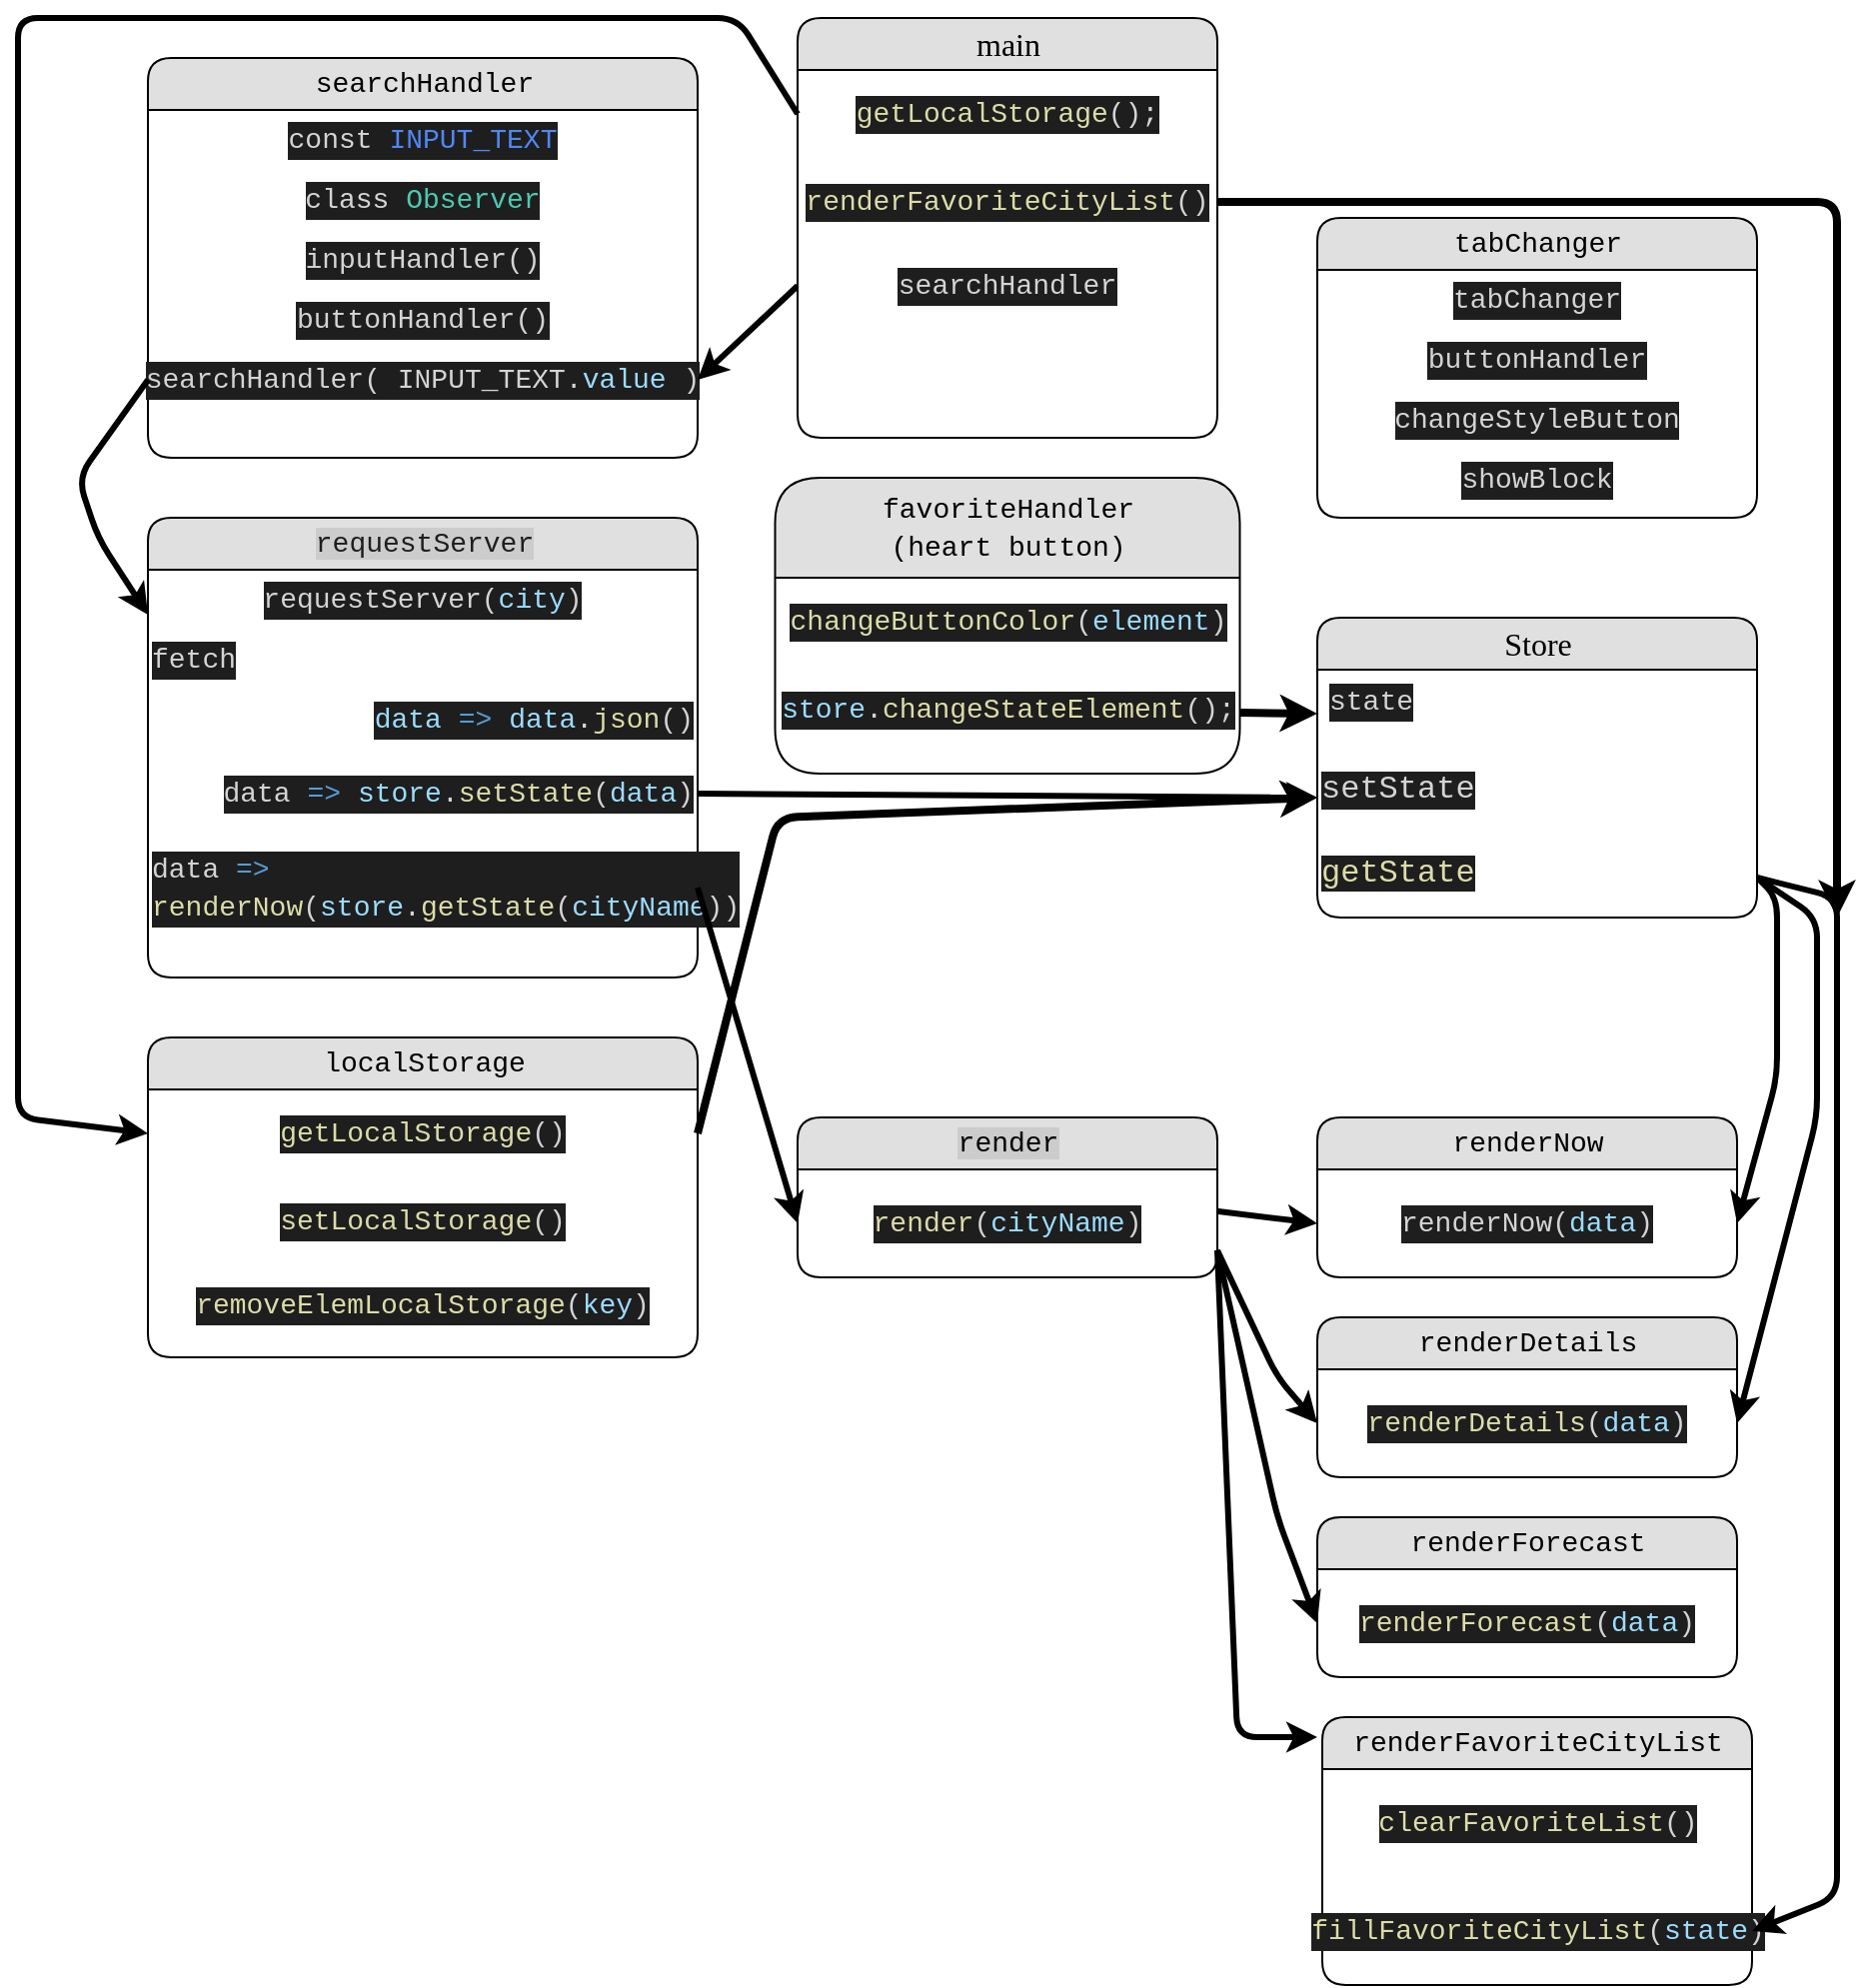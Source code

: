 <mxfile>
    <diagram name="Page-1" id="5d7acffa-a066-3a61-03fe-96351882024d">
        <mxGraphModel dx="870" dy="1384" grid="1" gridSize="10" guides="1" tooltips="1" connect="1" arrows="1" fold="1" page="1" pageScale="1" pageWidth="1100" pageHeight="850" background="#ffffff" math="0" shadow="0">
            <root>
                <mxCell id="0"/>
                <mxCell id="1" parent="0"/>
                <mxCell id="lC9jGFSn0Ve7Qptm86X1-25" value="&lt;div style=&quot;font-family: Consolas, &amp;quot;Courier New&amp;quot;, monospace; font-size: 14px; line-height: 19px;&quot;&gt;&lt;font style=&quot;&quot; color=&quot;#000000&quot;&gt;tabChanger&lt;/font&gt;&lt;/div&gt;" style="swimlane;html=1;fontStyle=0;childLayout=stackLayout;horizontal=1;startSize=26;fillColor=#e0e0e0;horizontalStack=0;resizeParent=1;resizeLast=0;collapsible=1;marginBottom=0;swimlaneFillColor=#ffffff;align=center;rounded=1;shadow=0;comic=0;labelBackgroundColor=none;strokeWidth=1;fontFamily=Verdana;fontSize=12" parent="1" vertex="1">
                    <mxGeometry x="830" y="30" width="220" height="150" as="geometry"/>
                </mxCell>
                <mxCell id="lC9jGFSn0Ve7Qptm86X1-26" value="&lt;div style=&quot;color: rgb(212, 212, 212); background-color: rgb(30, 30, 30); font-family: Consolas, &amp;quot;Courier New&amp;quot;, monospace; font-size: 14px; line-height: 19px;&quot;&gt;&lt;div style=&quot;line-height: 19px;&quot;&gt;tabChanger&lt;/div&gt;&lt;/div&gt;" style="text;html=1;strokeColor=none;fillColor=none;align=center;verticalAlign=middle;whiteSpace=wrap;rounded=0;strokeWidth=4;" parent="lC9jGFSn0Ve7Qptm86X1-25" vertex="1">
                    <mxGeometry y="26" width="220" height="30" as="geometry"/>
                </mxCell>
                <mxCell id="lC9jGFSn0Ve7Qptm86X1-27" value="&lt;div style=&quot;color: rgb(212, 212, 212); background-color: rgb(30, 30, 30); font-family: Consolas, &amp;quot;Courier New&amp;quot;, monospace; font-size: 14px; line-height: 19px;&quot;&gt;&lt;div style=&quot;line-height: 19px;&quot;&gt;buttonHandler&lt;/div&gt;&lt;/div&gt;" style="text;html=1;strokeColor=none;fillColor=none;align=center;verticalAlign=middle;whiteSpace=wrap;rounded=0;" parent="lC9jGFSn0Ve7Qptm86X1-25" vertex="1">
                    <mxGeometry y="56" width="220" height="30" as="geometry"/>
                </mxCell>
                <mxCell id="lC9jGFSn0Ve7Qptm86X1-29" value="&lt;div style=&quot;color: rgb(212, 212, 212); background-color: rgb(30, 30, 30); font-family: Consolas, &amp;quot;Courier New&amp;quot;, monospace; font-size: 14px; line-height: 19px;&quot;&gt;&lt;div style=&quot;line-height: 19px;&quot;&gt;&lt;div style=&quot;line-height: 19px;&quot;&gt;changeStyleButton&lt;/div&gt;&lt;/div&gt;&lt;/div&gt;" style="text;html=1;strokeColor=none;fillColor=none;align=center;verticalAlign=middle;whiteSpace=wrap;rounded=0;" parent="lC9jGFSn0Ve7Qptm86X1-25" vertex="1">
                    <mxGeometry y="86" width="220" height="30" as="geometry"/>
                </mxCell>
                <mxCell id="lC9jGFSn0Ve7Qptm86X1-30" value="&lt;div style=&quot;color: rgb(212, 212, 212); background-color: rgb(30, 30, 30); font-family: Consolas, &amp;quot;Courier New&amp;quot;, monospace; font-size: 14px; line-height: 19px;&quot;&gt;&lt;div style=&quot;line-height: 19px;&quot;&gt;&lt;div style=&quot;line-height: 19px;&quot;&gt;showBlock&lt;/div&gt;&lt;/div&gt;&lt;/div&gt;" style="text;html=1;strokeColor=none;fillColor=none;align=center;verticalAlign=middle;whiteSpace=wrap;rounded=0;" parent="lC9jGFSn0Ve7Qptm86X1-25" vertex="1">
                    <mxGeometry y="116" width="220" height="30" as="geometry"/>
                </mxCell>
                <mxCell id="lC9jGFSn0Ve7Qptm86X1-32" value="&lt;div style=&quot;font-family: Consolas, &amp;quot;Courier New&amp;quot;, monospace; font-size: 14px; line-height: 19px;&quot;&gt;&lt;font style=&quot;&quot; color=&quot;#000000&quot;&gt;searchHandler&lt;/font&gt;&lt;/div&gt;" style="swimlane;html=1;fontStyle=0;childLayout=stackLayout;horizontal=1;startSize=26;fillColor=#e0e0e0;horizontalStack=0;resizeParent=1;resizeLast=0;collapsible=1;marginBottom=0;swimlaneFillColor=#ffffff;align=center;rounded=1;shadow=0;comic=0;labelBackgroundColor=none;strokeWidth=1;fontFamily=Verdana;fontSize=12" parent="1" vertex="1">
                    <mxGeometry x="245" y="-50" width="275" height="200" as="geometry"/>
                </mxCell>
                <mxCell id="lC9jGFSn0Ve7Qptm86X1-33" value="&lt;div style=&quot;color: rgb(212, 212, 212); background-color: rgb(30, 30, 30); font-family: Consolas, &amp;quot;Courier New&amp;quot;, monospace; font-size: 14px; line-height: 19px;&quot;&gt;&lt;div style=&quot;line-height: 19px;&quot;&gt;&lt;div style=&quot;line-height: 19px;&quot;&gt;const &lt;span style=&quot;color: #5087f5;&quot;&gt;INPUT_TEXT&lt;/span&gt;&lt;/div&gt;&lt;/div&gt;&lt;/div&gt;" style="text;html=1;strokeColor=none;fillColor=none;align=center;verticalAlign=middle;whiteSpace=wrap;rounded=0;strokeWidth=4;" parent="lC9jGFSn0Ve7Qptm86X1-32" vertex="1">
                    <mxGeometry y="26" width="275" height="30" as="geometry"/>
                </mxCell>
                <mxCell id="lC9jGFSn0Ve7Qptm86X1-35" value="&lt;div style=&quot;color: rgb(212, 212, 212); background-color: rgb(30, 30, 30); font-family: Consolas, &amp;quot;Courier New&amp;quot;, monospace; font-size: 14px; line-height: 19px;&quot;&gt;&lt;div style=&quot;line-height: 19px;&quot;&gt;&lt;div style=&quot;line-height: 19px;&quot;&gt;class &lt;span style=&quot;color: #4ec9b0;&quot;&gt;Observer&lt;/span&gt;&lt;/div&gt;&lt;/div&gt;&lt;/div&gt;" style="text;html=1;strokeColor=none;fillColor=none;align=center;verticalAlign=middle;whiteSpace=wrap;rounded=0;" parent="lC9jGFSn0Ve7Qptm86X1-32" vertex="1">
                    <mxGeometry y="56" width="275" height="30" as="geometry"/>
                </mxCell>
                <mxCell id="lC9jGFSn0Ve7Qptm86X1-36" value="&lt;div style=&quot;color: rgb(212, 212, 212); background-color: rgb(30, 30, 30); font-family: Consolas, &amp;quot;Courier New&amp;quot;, monospace; font-size: 14px; line-height: 19px;&quot;&gt;&lt;div style=&quot;line-height: 19px;&quot;&gt;&lt;div style=&quot;line-height: 19px;&quot;&gt;inputHandler()&lt;/div&gt;&lt;/div&gt;&lt;/div&gt;" style="text;html=1;strokeColor=none;fillColor=none;align=center;verticalAlign=middle;whiteSpace=wrap;rounded=0;" parent="lC9jGFSn0Ve7Qptm86X1-32" vertex="1">
                    <mxGeometry y="86" width="275" height="30" as="geometry"/>
                </mxCell>
                <mxCell id="lC9jGFSn0Ve7Qptm86X1-37" value="&lt;div style=&quot;color: rgb(212, 212, 212); background-color: rgb(30, 30, 30); font-family: Consolas, &amp;quot;Courier New&amp;quot;, monospace; font-size: 14px; line-height: 19px;&quot;&gt;&lt;div style=&quot;line-height: 19px;&quot;&gt;&lt;div style=&quot;line-height: 19px;&quot;&gt;buttonHandler()&lt;/div&gt;&lt;/div&gt;&lt;/div&gt;" style="text;html=1;strokeColor=none;fillColor=none;align=center;verticalAlign=middle;whiteSpace=wrap;rounded=0;" parent="lC9jGFSn0Ve7Qptm86X1-32" vertex="1">
                    <mxGeometry y="116" width="275" height="30" as="geometry"/>
                </mxCell>
                <mxCell id="lC9jGFSn0Ve7Qptm86X1-38" value="&lt;div style=&quot;color: rgb(212, 212, 212); background-color: rgb(30, 30, 30); font-family: Consolas, &amp;quot;Courier New&amp;quot;, monospace; font-size: 14px; line-height: 19px;&quot;&gt;&lt;div style=&quot;line-height: 19px;&quot;&gt;&lt;div style=&quot;line-height: 19px;&quot;&gt;searchHandler(&amp;nbsp;INPUT_TEXT&lt;span style=&quot;&quot;&gt;.&lt;/span&gt;&lt;span style=&quot;color: rgb(156, 220, 254);&quot;&gt;value&amp;nbsp;&lt;/span&gt;)&lt;/div&gt;&lt;/div&gt;&lt;/div&gt;" style="text;html=1;strokeColor=none;fillColor=none;align=center;verticalAlign=middle;whiteSpace=wrap;rounded=0;" parent="lC9jGFSn0Ve7Qptm86X1-32" vertex="1">
                    <mxGeometry y="146" width="275" height="30" as="geometry"/>
                </mxCell>
                <mxCell id="lC9jGFSn0Ve7Qptm86X1-41" value="&lt;div style=&quot;font-family: Consolas, &amp;quot;Courier New&amp;quot;, monospace; font-size: 14px; line-height: 19px;&quot;&gt;&lt;font style=&quot;background-color: rgb(204, 204, 204);&quot; color=&quot;#1e1e1e&quot;&gt;requestServer&lt;/font&gt;&lt;/div&gt;" style="swimlane;html=1;fontStyle=0;childLayout=stackLayout;horizontal=1;startSize=26;fillColor=#e0e0e0;horizontalStack=0;resizeParent=1;resizeLast=0;collapsible=1;marginBottom=0;swimlaneFillColor=#ffffff;align=center;rounded=1;shadow=0;comic=0;labelBackgroundColor=none;strokeWidth=1;fontFamily=Verdana;fontSize=12" parent="1" vertex="1">
                    <mxGeometry x="245" y="180" width="275" height="230" as="geometry"/>
                </mxCell>
                <mxCell id="lC9jGFSn0Ve7Qptm86X1-42" value="&lt;div style=&quot;color: rgb(212, 212, 212); background-color: rgb(30, 30, 30); font-family: Consolas, &amp;quot;Courier New&amp;quot;, monospace; font-size: 14px; line-height: 19px;&quot;&gt;&lt;div style=&quot;line-height: 19px;&quot;&gt;requestServer(&lt;span style=&quot;color: #9cdcfe;&quot;&gt;city&lt;/span&gt;)&lt;/div&gt;&lt;/div&gt;" style="text;html=1;strokeColor=none;fillColor=none;align=center;verticalAlign=middle;whiteSpace=wrap;rounded=0;strokeWidth=4;" parent="lC9jGFSn0Ve7Qptm86X1-41" vertex="1">
                    <mxGeometry y="26" width="275" height="30" as="geometry"/>
                </mxCell>
                <mxCell id="lC9jGFSn0Ve7Qptm86X1-44" value="&lt;div style=&quot;color: rgb(212, 212, 212); background-color: rgb(30, 30, 30); font-family: Consolas, &amp;quot;Courier New&amp;quot;, monospace; font-size: 14px; line-height: 19px;&quot;&gt;&lt;div style=&quot;line-height: 19px;&quot;&gt;fetch&lt;/div&gt;&lt;/div&gt;" style="text;html=1;strokeColor=none;fillColor=none;align=left;verticalAlign=middle;whiteSpace=wrap;rounded=0;strokeWidth=4;" parent="lC9jGFSn0Ve7Qptm86X1-41" vertex="1">
                    <mxGeometry y="56" width="275" height="30" as="geometry"/>
                </mxCell>
                <mxCell id="lC9jGFSn0Ve7Qptm86X1-46" value="&lt;div style=&quot;color: rgb(212, 212, 212); background-color: rgb(30, 30, 30); font-family: Consolas, &amp;quot;Courier New&amp;quot;, monospace; font-size: 14px; line-height: 19px;&quot;&gt;&lt;div style=&quot;line-height: 19px;&quot;&gt;&lt;div style=&quot;line-height: 19px;&quot;&gt;&lt;span style=&quot;color: #9cdcfe;&quot;&gt;data&lt;/span&gt; &lt;span style=&quot;color: #569cd6;&quot;&gt;=&amp;gt;&lt;/span&gt; &lt;span style=&quot;color: #9cdcfe;&quot;&gt;data&lt;/span&gt;.&lt;span style=&quot;color: #dcdcaa;&quot;&gt;json&lt;/span&gt;()&lt;/div&gt;&lt;/div&gt;&lt;/div&gt;" style="text;html=1;strokeColor=none;fillColor=none;align=right;verticalAlign=middle;whiteSpace=wrap;rounded=0;strokeWidth=4;" parent="lC9jGFSn0Ve7Qptm86X1-41" vertex="1">
                    <mxGeometry y="86" width="275" height="30" as="geometry"/>
                </mxCell>
                <mxCell id="lC9jGFSn0Ve7Qptm86X1-47" value="&lt;div style=&quot;color: rgb(212, 212, 212); background-color: rgb(30, 30, 30); font-family: Consolas, &amp;quot;Courier New&amp;quot;, monospace; font-size: 14px; line-height: 19px;&quot;&gt;&lt;div style=&quot;line-height: 19px;&quot;&gt;&lt;div style=&quot;line-height: 19px;&quot;&gt;data &lt;span style=&quot;color: #569cd6;&quot;&gt;=&amp;gt;&lt;/span&gt; &lt;span style=&quot;color: #9cdcfe;&quot;&gt;store&lt;/span&gt;.&lt;span style=&quot;color: #dcdcaa;&quot;&gt;setState&lt;/span&gt;(&lt;span style=&quot;color: #9cdcfe;&quot;&gt;data&lt;/span&gt;)&lt;/div&gt;&lt;/div&gt;&lt;/div&gt;" style="text;html=1;strokeColor=none;fillColor=none;align=right;verticalAlign=middle;whiteSpace=wrap;rounded=0;strokeWidth=4;" parent="lC9jGFSn0Ve7Qptm86X1-41" vertex="1">
                    <mxGeometry y="116" width="275" height="44" as="geometry"/>
                </mxCell>
                <mxCell id="68" value="&lt;div style=&quot;color: rgb(212, 212, 212); background-color: rgb(30, 30, 30); font-family: Consolas, &amp;quot;Courier New&amp;quot;, monospace; font-size: 14px; line-height: 19px;&quot;&gt;&lt;div style=&quot;line-height: 19px;&quot;&gt;&lt;div style=&quot;line-height: 19px;&quot;&gt;data &lt;span style=&quot;color: #569cd6;&quot;&gt;=&amp;gt;&lt;/span&gt; &lt;span style=&quot;color: #dcdcaa;&quot;&gt;renderNow&lt;/span&gt;(&lt;span style=&quot;color: #9cdcfe;&quot;&gt;store&lt;/span&gt;.&lt;span style=&quot;color: #dcdcaa;&quot;&gt;getState&lt;/span&gt;(&lt;span style=&quot;color: #9cdcfe;&quot;&gt;cityName&lt;/span&gt;))&lt;/div&gt;&lt;/div&gt;&lt;/div&gt;" style="text;html=1;strokeColor=none;fillColor=none;align=left;verticalAlign=middle;whiteSpace=wrap;rounded=0;strokeWidth=4;" parent="lC9jGFSn0Ve7Qptm86X1-41" vertex="1">
                    <mxGeometry y="160" width="275" height="50" as="geometry"/>
                </mxCell>
                <mxCell id="lC9jGFSn0Ve7Qptm86X1-50" value="&lt;div style=&quot;font-family: Consolas, &amp;quot;Courier New&amp;quot;, monospace; font-size: 14px; line-height: 19px;&quot;&gt;&lt;span style=&quot;background-color: rgb(204, 204, 204);&quot;&gt;&lt;font color=&quot;#000000&quot;&gt;render&lt;/font&gt;&lt;/span&gt;&lt;/div&gt;" style="swimlane;html=1;fontStyle=0;childLayout=stackLayout;horizontal=1;startSize=26;fillColor=#e0e0e0;horizontalStack=0;resizeParent=1;resizeLast=0;collapsible=1;marginBottom=0;swimlaneFillColor=#ffffff;align=center;rounded=1;shadow=0;comic=0;labelBackgroundColor=none;strokeWidth=1;fontFamily=Verdana;fontSize=12" parent="1" vertex="1">
                    <mxGeometry x="570" y="480" width="210" height="80" as="geometry"/>
                </mxCell>
                <mxCell id="lC9jGFSn0Ve7Qptm86X1-51" value="&lt;div style=&quot;color: rgb(212, 212, 212); background-color: rgb(30, 30, 30); font-family: Consolas, &amp;quot;Courier New&amp;quot;, monospace; font-size: 14px; line-height: 19px;&quot;&gt;&lt;div style=&quot;line-height: 19px;&quot;&gt;&lt;div style=&quot;line-height: 19px;&quot;&gt;&lt;span style=&quot;color: #dcdcaa;&quot;&gt;render&lt;/span&gt;(&lt;span style=&quot;color: #9cdcfe;&quot;&gt;cityName&lt;/span&gt;)&lt;/div&gt;&lt;/div&gt;&lt;/div&gt;" style="text;html=1;strokeColor=none;fillColor=none;align=center;verticalAlign=middle;whiteSpace=wrap;rounded=0;strokeWidth=4;" parent="lC9jGFSn0Ve7Qptm86X1-50" vertex="1">
                    <mxGeometry y="26" width="210" height="54" as="geometry"/>
                </mxCell>
                <mxCell id="7" style="edgeStyle=none;html=1;exitX=0;exitY=0.5;exitDx=0;exitDy=0;strokeColor=#000000;strokeWidth=3;entryX=1;entryY=0.5;entryDx=0;entryDy=0;" parent="1" source="21" target="lC9jGFSn0Ve7Qptm86X1-38" edge="1">
                    <mxGeometry relative="1" as="geometry">
                        <mxPoint x="400" y="240" as="targetPoint"/>
                    </mxGeometry>
                </mxCell>
                <mxCell id="8" style="edgeStyle=none;html=1;exitX=0;exitY=0.5;exitDx=0;exitDy=0;entryX=0;entryY=0.75;entryDx=0;entryDy=0;strokeColor=#000000;strokeWidth=3;" parent="1" source="lC9jGFSn0Ve7Qptm86X1-38" target="lC9jGFSn0Ve7Qptm86X1-42" edge="1">
                    <mxGeometry relative="1" as="geometry">
                        <Array as="points">
                            <mxPoint x="210" y="160"/>
                            <mxPoint x="220" y="190"/>
                        </Array>
                    </mxGeometry>
                </mxCell>
                <mxCell id="9" style="edgeStyle=none;html=1;exitX=1;exitY=0.5;exitDx=0;exitDy=0;strokeColor=#000000;strokeWidth=3;entryX=0;entryY=0.5;entryDx=0;entryDy=0;" parent="1" source="lC9jGFSn0Ve7Qptm86X1-47" target="15" edge="1">
                    <mxGeometry relative="1" as="geometry">
                        <mxPoint x="640" y="270" as="targetPoint"/>
                    </mxGeometry>
                </mxCell>
                <mxCell id="10" style="edgeStyle=none;html=1;exitX=1;exitY=0.5;exitDx=0;exitDy=0;strokeColor=#000000;strokeWidth=3;entryX=0;entryY=0.5;entryDx=0;entryDy=0;" parent="1" source="68" target="lC9jGFSn0Ve7Qptm86X1-51" edge="1">
                    <mxGeometry relative="1" as="geometry">
                        <mxPoint x="420" y="520" as="targetPoint"/>
                    </mxGeometry>
                </mxCell>
                <mxCell id="43" value="&lt;div style=&quot;font-family: Consolas, &amp;quot;Courier New&amp;quot;, monospace; font-size: 14px; line-height: 19px;&quot;&gt;&lt;font style=&quot;&quot; color=&quot;#000000&quot;&gt;renderNow&lt;/font&gt;&lt;/div&gt;" style="swimlane;html=1;fontStyle=0;childLayout=stackLayout;horizontal=1;startSize=26;fillColor=#e0e0e0;horizontalStack=0;resizeParent=1;resizeLast=0;collapsible=1;marginBottom=0;swimlaneFillColor=#ffffff;align=center;rounded=1;shadow=0;comic=0;labelBackgroundColor=none;strokeWidth=1;fontFamily=Verdana;fontSize=12" parent="1" vertex="1">
                    <mxGeometry x="830" y="480" width="210" height="80" as="geometry"/>
                </mxCell>
                <mxCell id="44" value="&lt;div style=&quot;color: rgb(212, 212, 212); background-color: rgb(30, 30, 30); font-family: Consolas, &amp;quot;Courier New&amp;quot;, monospace; font-size: 14px; line-height: 19px;&quot;&gt;&lt;div style=&quot;line-height: 19px;&quot;&gt;renderNow(&lt;span style=&quot;color: #9cdcfe;&quot;&gt;data&lt;/span&gt;)&lt;/div&gt;&lt;/div&gt;" style="text;html=1;strokeColor=none;fillColor=none;align=center;verticalAlign=middle;whiteSpace=wrap;rounded=0;strokeWidth=4;" parent="43" vertex="1">
                    <mxGeometry y="26" width="210" height="54" as="geometry"/>
                </mxCell>
                <mxCell id="52" style="edgeStyle=none;html=1;exitX=0.998;exitY=0.387;exitDx=0;exitDy=0;entryX=0;entryY=0.5;entryDx=0;entryDy=0;strokeColor=#000000;strokeWidth=3;exitPerimeter=0;" parent="1" source="lC9jGFSn0Ve7Qptm86X1-51" target="44" edge="1">
                    <mxGeometry relative="1" as="geometry"/>
                </mxCell>
                <mxCell id="54" value="&lt;div style=&quot;font-family: Consolas, &amp;quot;Courier New&amp;quot;, monospace; font-size: 14px; line-height: 19px;&quot;&gt;&lt;div style=&quot;line-height: 19px;&quot;&gt;&lt;font style=&quot;&quot; color=&quot;#000000&quot;&gt;renderDetails&lt;/font&gt;&lt;/div&gt;&lt;/div&gt;" style="swimlane;html=1;fontStyle=0;childLayout=stackLayout;horizontal=1;startSize=26;fillColor=#e0e0e0;horizontalStack=0;resizeParent=1;resizeLast=0;collapsible=1;marginBottom=0;swimlaneFillColor=#ffffff;align=center;rounded=1;shadow=0;comic=0;labelBackgroundColor=none;strokeWidth=1;fontFamily=Verdana;fontSize=12" parent="1" vertex="1">
                    <mxGeometry x="830" y="580" width="210" height="80" as="geometry"/>
                </mxCell>
                <mxCell id="55" value="&lt;div style=&quot;color: rgb(212, 212, 212); background-color: rgb(30, 30, 30); font-family: Consolas, &amp;quot;Courier New&amp;quot;, monospace; font-size: 14px; line-height: 19px;&quot;&gt;&lt;div style=&quot;line-height: 19px;&quot;&gt;&lt;div style=&quot;line-height: 19px;&quot;&gt;&lt;div style=&quot;line-height: 19px;&quot;&gt;&lt;span style=&quot;color: #dcdcaa;&quot;&gt;renderDetails&lt;/span&gt;(&lt;span style=&quot;color: #9cdcfe;&quot;&gt;data&lt;/span&gt;)&lt;/div&gt;&lt;/div&gt;&lt;/div&gt;&lt;/div&gt;" style="text;html=1;strokeColor=none;fillColor=none;align=center;verticalAlign=middle;whiteSpace=wrap;rounded=0;strokeWidth=4;" parent="54" vertex="1">
                    <mxGeometry y="26" width="210" height="54" as="geometry"/>
                </mxCell>
                <mxCell id="57" style="edgeStyle=none;html=1;exitX=1;exitY=0.75;exitDx=0;exitDy=0;entryX=0;entryY=0.5;entryDx=0;entryDy=0;strokeColor=#000000;strokeWidth=3;" parent="1" source="lC9jGFSn0Ve7Qptm86X1-51" target="55" edge="1">
                    <mxGeometry relative="1" as="geometry">
                        <mxPoint x="599.58" y="481.898" as="sourcePoint"/>
                        <mxPoint x="650" y="513" as="targetPoint"/>
                        <Array as="points">
                            <mxPoint x="810" y="610"/>
                        </Array>
                    </mxGeometry>
                </mxCell>
                <mxCell id="59" style="edgeStyle=none;html=1;exitX=1;exitY=0.5;exitDx=0;exitDy=0;entryX=1;entryY=0.5;entryDx=0;entryDy=0;strokeColor=#000000;strokeWidth=3;" parent="1" source="16" target="44" edge="1">
                    <mxGeometry relative="1" as="geometry">
                        <mxPoint x="599.58" y="481.898" as="sourcePoint"/>
                        <mxPoint x="650" y="513" as="targetPoint"/>
                        <Array as="points">
                            <mxPoint x="1060" y="370"/>
                            <mxPoint x="1060" y="460"/>
                        </Array>
                    </mxGeometry>
                </mxCell>
                <mxCell id="60" style="edgeStyle=none;html=1;exitX=1;exitY=0.5;exitDx=0;exitDy=0;entryX=1;entryY=0.5;entryDx=0;entryDy=0;strokeColor=#000000;strokeWidth=3;" parent="1" source="16" target="55" edge="1">
                    <mxGeometry relative="1" as="geometry">
                        <mxPoint x="1030" y="370.0" as="sourcePoint"/>
                        <mxPoint x="860" y="513" as="targetPoint"/>
                        <Array as="points">
                            <mxPoint x="1080" y="380"/>
                            <mxPoint x="1080" y="480"/>
                        </Array>
                    </mxGeometry>
                </mxCell>
                <mxCell id="13" value="&lt;font color=&quot;#000000&quot; style=&quot;font-size: 16px;&quot;&gt;Store&lt;/font&gt;" style="swimlane;html=1;fontStyle=0;childLayout=stackLayout;horizontal=1;startSize=26;fillColor=#e0e0e0;horizontalStack=0;resizeParent=1;resizeLast=0;collapsible=1;marginBottom=0;swimlaneFillColor=#ffffff;align=center;rounded=1;shadow=0;comic=0;labelBackgroundColor=none;strokeWidth=1;fontFamily=Verdana;fontSize=12" parent="1" vertex="1">
                    <mxGeometry x="830" y="230" width="220" height="150" as="geometry"/>
                </mxCell>
                <mxCell id="14" value="&lt;div style=&quot;color: rgb(212, 212, 212); background-color: rgb(30, 30, 30); font-family: Consolas, &amp;quot;Courier New&amp;quot;, monospace; font-size: 14px; line-height: 19px;&quot;&gt;state&lt;/div&gt;" style="text;html=1;strokeColor=none;fillColor=none;spacingLeft=4;spacingRight=4;whiteSpace=wrap;overflow=hidden;rotatable=0;points=[[0,0.5],[1,0.5]];portConstraint=eastwest;" parent="13" vertex="1">
                    <mxGeometry y="26" width="220" height="44" as="geometry"/>
                </mxCell>
                <mxCell id="15" value="&lt;div style=&quot;color: rgb(212, 212, 212); background-color: rgb(30, 30, 30); font-family: Consolas, &amp;quot;Courier New&amp;quot;, monospace; font-weight: normal; font-size: 16px; line-height: 19px;&quot;&gt;&lt;div style=&quot;line-height: 19px; font-size: 16px;&quot;&gt;setState&lt;/div&gt;&lt;/div&gt;" style="text;whiteSpace=wrap;html=1;arcSize=12;fontSize=16;" parent="13" vertex="1">
                    <mxGeometry y="70" width="220" height="40" as="geometry"/>
                </mxCell>
                <mxCell id="16" value="&lt;div style=&quot;&quot;&gt;&lt;span style=&quot;background-color: rgb(30, 30, 30); color: rgb(220, 220, 170); font-family: Consolas, &amp;quot;Courier New&amp;quot;, monospace;&quot;&gt;getState&lt;/span&gt;&lt;/div&gt;" style="text;whiteSpace=wrap;html=1;arcSize=12;fontSize=16;align=left;" parent="13" vertex="1">
                    <mxGeometry y="110" width="220" height="40" as="geometry"/>
                </mxCell>
                <mxCell id="18" value="&lt;font color=&quot;#000000&quot; style=&quot;font-size: 16px;&quot;&gt;main&lt;/font&gt;" style="swimlane;html=1;fontStyle=0;childLayout=stackLayout;horizontal=1;startSize=26;fillColor=#e0e0e0;horizontalStack=0;resizeParent=1;resizeLast=0;collapsible=1;marginBottom=0;swimlaneFillColor=#ffffff;align=center;rounded=1;shadow=0;comic=0;labelBackgroundColor=none;strokeWidth=1;fontFamily=Verdana;fontSize=12" parent="1" vertex="1">
                    <mxGeometry x="570" y="-70" width="210" height="210" as="geometry"/>
                </mxCell>
                <mxCell id="80" value="&lt;div style=&quot;color: rgb(212, 212, 212); background-color: rgb(30, 30, 30); font-family: Consolas, &amp;quot;Courier New&amp;quot;, monospace; font-size: 14px; line-height: 19px;&quot;&gt;&lt;div style=&quot;line-height: 19px;&quot;&gt;&lt;span style=&quot;color: #dcdcaa;&quot;&gt;getLocalStorage&lt;/span&gt;();&lt;/div&gt;&lt;/div&gt;" style="text;html=1;strokeColor=none;fillColor=none;align=center;verticalAlign=middle;whiteSpace=wrap;rounded=0;strokeWidth=4;" parent="18" vertex="1">
                    <mxGeometry y="26" width="210" height="44" as="geometry"/>
                </mxCell>
                <mxCell id="61" value="&lt;div style=&quot;color: rgb(212, 212, 212); background-color: rgb(30, 30, 30); font-family: Consolas, &amp;quot;Courier New&amp;quot;, monospace; font-size: 14px; line-height: 19px;&quot;&gt;&lt;div style=&quot;line-height: 19px;&quot;&gt;&lt;div style=&quot;line-height: 19px;&quot;&gt;&lt;span style=&quot;color: #dcdcaa;&quot;&gt;renderFavoriteCityList&lt;/span&gt;()&lt;/div&gt;&lt;/div&gt;&lt;/div&gt;" style="text;html=1;strokeColor=none;fillColor=none;align=center;verticalAlign=middle;whiteSpace=wrap;rounded=0;strokeWidth=4;" parent="18" vertex="1">
                    <mxGeometry y="70" width="210" height="44" as="geometry"/>
                </mxCell>
                <mxCell id="21" value="&lt;div style=&quot;color: rgb(212, 212, 212); background-color: rgb(30, 30, 30); font-family: Consolas, &amp;quot;Courier New&amp;quot;, monospace; font-size: 14px; line-height: 19px;&quot;&gt;searchHandler&lt;/div&gt;" style="text;html=1;strokeColor=none;fillColor=none;align=center;verticalAlign=middle;whiteSpace=wrap;rounded=0;" parent="18" vertex="1">
                    <mxGeometry y="114" width="210" height="40" as="geometry"/>
                </mxCell>
                <mxCell id="63" value="&lt;div style=&quot;font-family: Consolas, &amp;quot;Courier New&amp;quot;, monospace; font-size: 14px; line-height: 19px;&quot;&gt;&lt;font color=&quot;#000000&quot;&gt;localStorage&lt;/font&gt;&lt;/div&gt;" style="swimlane;html=1;fontStyle=0;childLayout=stackLayout;horizontal=1;startSize=26;fillColor=#e0e0e0;horizontalStack=0;resizeParent=1;resizeLast=0;collapsible=1;marginBottom=0;swimlaneFillColor=#ffffff;align=center;rounded=1;shadow=0;comic=0;labelBackgroundColor=none;strokeWidth=1;fontFamily=Verdana;fontSize=12" parent="1" vertex="1">
                    <mxGeometry x="245" y="440" width="275" height="160" as="geometry"/>
                </mxCell>
                <mxCell id="64" value="&lt;div style=&quot;color: rgb(212, 212, 212); background-color: rgb(30, 30, 30); font-family: Consolas, &amp;quot;Courier New&amp;quot;, monospace; font-size: 14px; line-height: 19px;&quot;&gt;&lt;div style=&quot;line-height: 19px;&quot;&gt;&lt;div style=&quot;line-height: 19px;&quot;&gt;&lt;div style=&quot;line-height: 19px;&quot;&gt;&lt;span style=&quot;color: #dcdcaa;&quot;&gt;getLocalStorage&lt;/span&gt;()&lt;/div&gt;&lt;/div&gt;&lt;/div&gt;&lt;/div&gt;" style="text;html=1;strokeColor=none;fillColor=none;align=center;verticalAlign=middle;whiteSpace=wrap;rounded=0;strokeWidth=4;" parent="63" vertex="1">
                    <mxGeometry y="26" width="275" height="44" as="geometry"/>
                </mxCell>
                <mxCell id="65" value="&lt;div style=&quot;color: rgb(212, 212, 212); background-color: rgb(30, 30, 30); font-family: Consolas, &amp;quot;Courier New&amp;quot;, monospace; font-size: 14px; line-height: 19px;&quot;&gt;&lt;div style=&quot;line-height: 19px;&quot;&gt;&lt;span style=&quot;color: #dcdcaa;&quot;&gt;setLocalStorage&lt;/span&gt;()&lt;/div&gt;&lt;/div&gt;" style="text;html=1;strokeColor=none;fillColor=none;align=center;verticalAlign=middle;whiteSpace=wrap;rounded=0;strokeWidth=4;" parent="63" vertex="1">
                    <mxGeometry y="70" width="275" height="44" as="geometry"/>
                </mxCell>
                <mxCell id="66" value="&lt;div style=&quot;color: rgb(212, 212, 212); background-color: rgb(30, 30, 30); font-family: Consolas, &amp;quot;Courier New&amp;quot;, monospace; font-size: 14px; line-height: 19px;&quot;&gt;&lt;div style=&quot;line-height: 19px;&quot;&gt;&lt;span style=&quot;color: #dcdcaa;&quot;&gt;removeElemLocalStorage&lt;/span&gt;(&lt;span style=&quot;color: #9cdcfe;&quot;&gt;key&lt;/span&gt;)&lt;/div&gt;&lt;/div&gt;" style="text;html=1;strokeColor=none;fillColor=none;align=center;verticalAlign=middle;whiteSpace=wrap;rounded=0;" parent="63" vertex="1">
                    <mxGeometry y="114" width="275" height="40" as="geometry"/>
                </mxCell>
                <mxCell id="71" style="edgeStyle=none;html=1;strokeColor=#000000;strokeWidth=3;exitX=0;exitY=0.5;exitDx=0;exitDy=0;entryX=0;entryY=0.5;entryDx=0;entryDy=0;" parent="1" source="80" edge="1" target="64">
                    <mxGeometry relative="1" as="geometry">
                        <Array as="points">
                            <mxPoint x="540" y="-70"/>
                            <mxPoint x="180" y="-70"/>
                            <mxPoint x="180" y="480"/>
                        </Array>
                        <mxPoint x="550" y="-70" as="sourcePoint"/>
                        <mxPoint x="240" y="590" as="targetPoint"/>
                    </mxGeometry>
                </mxCell>
                <mxCell id="72" value="&lt;div style=&quot;font-family: Consolas, &amp;quot;Courier New&amp;quot;, monospace; font-size: 14px; line-height: 19px;&quot;&gt;&lt;div style=&quot;line-height: 19px;&quot;&gt;&lt;div style=&quot;line-height: 19px;&quot;&gt;&lt;font color=&quot;#000000&quot;&gt;renderFavoriteCityList&lt;/font&gt;&lt;/div&gt;&lt;/div&gt;&lt;/div&gt;" style="swimlane;html=1;fontStyle=0;childLayout=stackLayout;horizontal=1;startSize=26;fillColor=#e0e0e0;horizontalStack=0;resizeParent=1;resizeLast=0;collapsible=1;marginBottom=0;swimlaneFillColor=#ffffff;align=center;rounded=1;shadow=0;comic=0;labelBackgroundColor=none;strokeWidth=1;fontFamily=Verdana;fontSize=12" parent="1" vertex="1">
                    <mxGeometry x="832.5" y="780" width="215" height="134" as="geometry">
                        <mxRectangle x="835" y="680" width="210" height="30" as="alternateBounds"/>
                    </mxGeometry>
                </mxCell>
                <mxCell id="73" value="&lt;div style=&quot;color: rgb(212, 212, 212); background-color: rgb(30, 30, 30); font-family: Consolas, &amp;quot;Courier New&amp;quot;, monospace; font-size: 14px; line-height: 19px;&quot;&gt;&lt;div style=&quot;line-height: 19px;&quot;&gt;&lt;div style=&quot;line-height: 19px;&quot;&gt;&lt;div style=&quot;line-height: 19px;&quot;&gt;&lt;div style=&quot;line-height: 19px;&quot;&gt;&lt;span style=&quot;color: #dcdcaa;&quot;&gt;clearFavoriteList&lt;/span&gt;()&lt;/div&gt;&lt;/div&gt;&lt;/div&gt;&lt;/div&gt;&lt;/div&gt;" style="text;html=1;strokeColor=none;fillColor=none;align=center;verticalAlign=middle;whiteSpace=wrap;rounded=0;strokeWidth=4;" parent="72" vertex="1">
                    <mxGeometry y="26" width="215" height="54" as="geometry"/>
                </mxCell>
                <mxCell id="74" value="&lt;div style=&quot;color: rgb(212, 212, 212); background-color: rgb(30, 30, 30); font-family: Consolas, &amp;quot;Courier New&amp;quot;, monospace; font-size: 14px; line-height: 19px;&quot;&gt;&lt;div style=&quot;line-height: 19px;&quot;&gt;&lt;div style=&quot;line-height: 19px;&quot;&gt;&lt;div style=&quot;line-height: 19px;&quot;&gt;&lt;div style=&quot;line-height: 19px;&quot;&gt;&lt;div style=&quot;line-height: 19px;&quot;&gt;&lt;span style=&quot;color: #dcdcaa;&quot;&gt;fillFavoriteCityList&lt;/span&gt;(&lt;span style=&quot;color: #9cdcfe;&quot;&gt;state&lt;/span&gt;)&lt;/div&gt;&lt;/div&gt;&lt;/div&gt;&lt;/div&gt;&lt;/div&gt;&lt;/div&gt;" style="text;html=1;strokeColor=none;fillColor=none;align=center;verticalAlign=middle;whiteSpace=wrap;rounded=0;strokeWidth=4;" parent="72" vertex="1">
                    <mxGeometry y="80" width="215" height="54" as="geometry"/>
                </mxCell>
                <mxCell id="76" style="edgeStyle=none;html=1;exitX=1;exitY=0.75;exitDx=0;exitDy=0;strokeColor=#000000;strokeWidth=3;" parent="1" source="lC9jGFSn0Ve7Qptm86X1-51" edge="1">
                    <mxGeometry relative="1" as="geometry">
                        <mxPoint x="790" y="556.5" as="sourcePoint"/>
                        <mxPoint x="830" y="790" as="targetPoint"/>
                        <Array as="points">
                            <mxPoint x="790" y="790"/>
                        </Array>
                    </mxGeometry>
                </mxCell>
                <mxCell id="77" style="edgeStyle=none;html=1;exitX=1;exitY=0.5;exitDx=0;exitDy=0;entryX=1;entryY=0.5;entryDx=0;entryDy=0;strokeColor=#000000;strokeWidth=3;" parent="1" source="16" target="74" edge="1">
                    <mxGeometry relative="1" as="geometry">
                        <mxPoint x="1060" y="350" as="sourcePoint"/>
                        <mxPoint x="1050" y="643" as="targetPoint"/>
                        <Array as="points">
                            <mxPoint x="1090" y="370"/>
                            <mxPoint x="1090" y="870"/>
                        </Array>
                    </mxGeometry>
                </mxCell>
                <mxCell id="81" style="edgeStyle=none;html=1;exitX=1;exitY=0.5;exitDx=0;exitDy=0;fontColor=#000000;strokeWidth=4;strokeColor=#000000;" parent="1" source="61" edge="1">
                    <mxGeometry relative="1" as="geometry">
                        <mxPoint x="1090" y="380" as="targetPoint"/>
                        <Array as="points">
                            <mxPoint x="1090" y="22"/>
                        </Array>
                    </mxGeometry>
                </mxCell>
                <mxCell id="84" value="&lt;div style=&quot;font-family: Consolas, &amp;quot;Courier New&amp;quot;, monospace; font-size: 14px; line-height: 19px;&quot;&gt;&lt;div style=&quot;line-height: 19px;&quot;&gt;&lt;font style=&quot;&quot; color=&quot;#000000&quot;&gt;renderForecast&lt;/font&gt;&lt;/div&gt;&lt;/div&gt;" style="swimlane;html=1;fontStyle=0;childLayout=stackLayout;horizontal=1;startSize=26;fillColor=#e0e0e0;horizontalStack=0;resizeParent=1;resizeLast=0;collapsible=1;marginBottom=0;swimlaneFillColor=#ffffff;align=center;rounded=1;shadow=0;comic=0;labelBackgroundColor=none;strokeWidth=1;fontFamily=Verdana;fontSize=12" parent="1" vertex="1">
                    <mxGeometry x="830" y="680" width="210" height="80" as="geometry"/>
                </mxCell>
                <mxCell id="85" value="&lt;div style=&quot;color: rgb(212, 212, 212); background-color: rgb(30, 30, 30); font-family: Consolas, &amp;quot;Courier New&amp;quot;, monospace; font-size: 14px; line-height: 19px;&quot;&gt;&lt;div style=&quot;line-height: 19px;&quot;&gt;&lt;div style=&quot;line-height: 19px;&quot;&gt;&lt;div style=&quot;line-height: 19px;&quot;&gt;&lt;span style=&quot;color: #dcdcaa;&quot;&gt;renderForecast&lt;/span&gt;(&lt;span style=&quot;color: #9cdcfe;&quot;&gt;data&lt;/span&gt;)&lt;/div&gt;&lt;/div&gt;&lt;/div&gt;&lt;/div&gt;" style="text;html=1;strokeColor=none;fillColor=none;align=center;verticalAlign=middle;whiteSpace=wrap;rounded=0;strokeWidth=4;" parent="84" vertex="1">
                    <mxGeometry y="26" width="210" height="54" as="geometry"/>
                </mxCell>
                <mxCell id="86" style="edgeStyle=none;html=1;exitX=1;exitY=0.75;exitDx=0;exitDy=0;entryX=0;entryY=0.5;entryDx=0;entryDy=0;strokeColor=#000000;strokeWidth=3;" parent="1" source="lC9jGFSn0Ve7Qptm86X1-51" target="85" edge="1">
                    <mxGeometry relative="1" as="geometry">
                        <mxPoint x="790" y="556.5" as="sourcePoint"/>
                        <mxPoint x="840" y="643" as="targetPoint"/>
                        <Array as="points">
                            <mxPoint x="810" y="680"/>
                        </Array>
                    </mxGeometry>
                </mxCell>
                <mxCell id="87" value="&lt;div style=&quot;font-family: Consolas, &amp;quot;Courier New&amp;quot;, monospace; font-size: 14px; line-height: 19px;&quot;&gt;&lt;div style=&quot;line-height: 19px;&quot;&gt;&lt;font color=&quot;#000000&quot;&gt;favoriteHandler&lt;/font&gt;&lt;/div&gt;&lt;div style=&quot;line-height: 19px;&quot;&gt;&lt;font color=&quot;#000000&quot;&gt;(heart button)&lt;/font&gt;&lt;/div&gt;&lt;/div&gt;" style="swimlane;html=1;fontStyle=0;childLayout=stackLayout;horizontal=1;startSize=50;fillColor=#e0e0e0;horizontalStack=0;resizeParent=1;resizeLast=0;collapsible=1;marginBottom=0;swimlaneFillColor=#ffffff;align=center;rounded=1;shadow=0;comic=0;labelBackgroundColor=none;strokeWidth=1;fontFamily=Verdana;fontSize=12" parent="1" vertex="1">
                    <mxGeometry x="558.75" y="160" width="232.5" height="148" as="geometry"/>
                </mxCell>
                <mxCell id="88" value="&lt;div style=&quot;color: rgb(212, 212, 212); background-color: rgb(30, 30, 30); font-family: Consolas, &amp;quot;Courier New&amp;quot;, monospace; font-size: 14px; line-height: 19px;&quot;&gt;&lt;div style=&quot;line-height: 19px;&quot;&gt;&lt;div style=&quot;line-height: 19px;&quot;&gt;&lt;div style=&quot;line-height: 19px;&quot;&gt;&lt;div style=&quot;line-height: 19px;&quot;&gt;&lt;div style=&quot;line-height: 19px;&quot;&gt;&lt;span style=&quot;color: #dcdcaa;&quot;&gt;changeButtonColor&lt;/span&gt;(&lt;span style=&quot;color: #9cdcfe;&quot;&gt;element&lt;/span&gt;)&lt;/div&gt;&lt;/div&gt;&lt;/div&gt;&lt;/div&gt;&lt;/div&gt;&lt;/div&gt;" style="text;html=1;strokeColor=none;fillColor=none;align=center;verticalAlign=middle;whiteSpace=wrap;rounded=0;strokeWidth=4;" parent="87" vertex="1">
                    <mxGeometry y="50" width="232.5" height="44" as="geometry"/>
                </mxCell>
                <mxCell id="89" value="&lt;div style=&quot;color: rgb(212, 212, 212); background-color: rgb(30, 30, 30); font-family: Consolas, &amp;quot;Courier New&amp;quot;, monospace; font-size: 14px; line-height: 19px;&quot;&gt;&lt;div style=&quot;line-height: 19px;&quot;&gt;&lt;div style=&quot;line-height: 19px;&quot;&gt;&lt;span style=&quot;color: #9cdcfe;&quot;&gt;store&lt;/span&gt;.&lt;span style=&quot;color: #dcdcaa;&quot;&gt;changeStateElement&lt;/span&gt;();&lt;/div&gt;&lt;/div&gt;&lt;/div&gt;" style="text;html=1;strokeColor=none;fillColor=none;align=center;verticalAlign=middle;whiteSpace=wrap;rounded=0;strokeWidth=4;" parent="87" vertex="1">
                    <mxGeometry y="94" width="232.5" height="44" as="geometry"/>
                </mxCell>
                <mxCell id="93" style="edgeStyle=none;html=1;entryX=0;entryY=0.5;entryDx=0;entryDy=0;strokeColor=#000000;strokeWidth=4;fontColor=#000000;" parent="1" source="89" target="14" edge="1">
                    <mxGeometry relative="1" as="geometry"/>
                </mxCell>
                <mxCell id="94" style="edgeStyle=none;html=1;exitX=1;exitY=0.5;exitDx=0;exitDy=0;entryX=0;entryY=0.5;entryDx=0;entryDy=0;strokeWidth=4;strokeColor=#000000;" edge="1" parent="1" source="64" target="15">
                    <mxGeometry relative="1" as="geometry">
                        <Array as="points">
                            <mxPoint x="560" y="330"/>
                        </Array>
                    </mxGeometry>
                </mxCell>
            </root>
        </mxGraphModel>
    </diagram>
</mxfile>